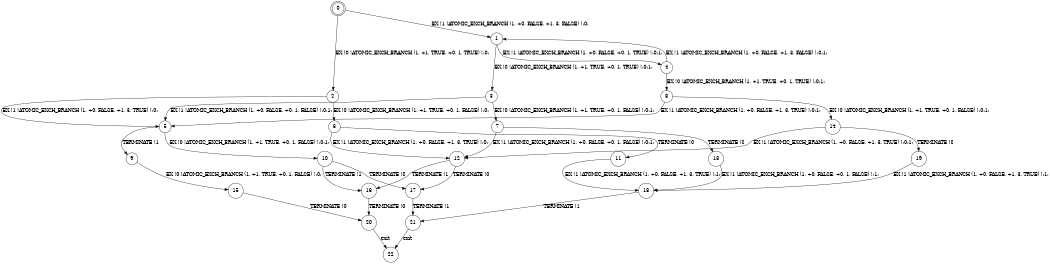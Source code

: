 digraph BCG {
size = "7, 10.5";
center = TRUE;
node [shape = circle];
0 [peripheries = 2];
0 -> 1 [label = "EX !1 !ATOMIC_EXCH_BRANCH (1, +0, FALSE, +1, 3, FALSE) !:0:"];
0 -> 2 [label = "EX !0 !ATOMIC_EXCH_BRANCH (1, +1, TRUE, +0, 1, TRUE) !:0:"];
1 -> 3 [label = "EX !0 !ATOMIC_EXCH_BRANCH (1, +1, TRUE, +0, 1, TRUE) !:0:1:"];
1 -> 4 [label = "EX !1 !ATOMIC_EXCH_BRANCH (1, +0, FALSE, +0, 1, TRUE) !:0:1:"];
2 -> 5 [label = "EX !1 !ATOMIC_EXCH_BRANCH (1, +0, FALSE, +1, 3, TRUE) !:0:"];
2 -> 6 [label = "EX !0 !ATOMIC_EXCH_BRANCH (1, +1, TRUE, +0, 1, FALSE) !:0:"];
3 -> 5 [label = "EX !1 !ATOMIC_EXCH_BRANCH (1, +0, FALSE, +0, 1, FALSE) !:0:1:"];
3 -> 7 [label = "EX !0 !ATOMIC_EXCH_BRANCH (1, +1, TRUE, +0, 1, FALSE) !:0:1:"];
4 -> 8 [label = "EX !0 !ATOMIC_EXCH_BRANCH (1, +1, TRUE, +0, 1, TRUE) !:0:1:"];
4 -> 1 [label = "EX !1 !ATOMIC_EXCH_BRANCH (1, +0, FALSE, +1, 3, FALSE) !:0:1:"];
5 -> 9 [label = "TERMINATE !1"];
5 -> 10 [label = "EX !0 !ATOMIC_EXCH_BRANCH (1, +1, TRUE, +0, 1, FALSE) !:0:1:"];
6 -> 11 [label = "TERMINATE !0"];
6 -> 12 [label = "EX !1 !ATOMIC_EXCH_BRANCH (1, +0, FALSE, +1, 3, TRUE) !:0:"];
7 -> 13 [label = "TERMINATE !0"];
7 -> 12 [label = "EX !1 !ATOMIC_EXCH_BRANCH (1, +0, FALSE, +0, 1, FALSE) !:0:1:"];
8 -> 5 [label = "EX !1 !ATOMIC_EXCH_BRANCH (1, +0, FALSE, +1, 3, TRUE) !:0:1:"];
8 -> 14 [label = "EX !0 !ATOMIC_EXCH_BRANCH (1, +1, TRUE, +0, 1, FALSE) !:0:1:"];
9 -> 15 [label = "EX !0 !ATOMIC_EXCH_BRANCH (1, +1, TRUE, +0, 1, FALSE) !:0:"];
10 -> 16 [label = "TERMINATE !1"];
10 -> 17 [label = "TERMINATE !0"];
11 -> 18 [label = "EX !1 !ATOMIC_EXCH_BRANCH (1, +0, FALSE, +1, 3, TRUE) !:1:"];
12 -> 16 [label = "TERMINATE !1"];
12 -> 17 [label = "TERMINATE !0"];
13 -> 18 [label = "EX !1 !ATOMIC_EXCH_BRANCH (1, +0, FALSE, +0, 1, FALSE) !:1:"];
14 -> 19 [label = "TERMINATE !0"];
14 -> 12 [label = "EX !1 !ATOMIC_EXCH_BRANCH (1, +0, FALSE, +1, 3, TRUE) !:0:1:"];
15 -> 20 [label = "TERMINATE !0"];
16 -> 20 [label = "TERMINATE !0"];
17 -> 21 [label = "TERMINATE !1"];
18 -> 21 [label = "TERMINATE !1"];
19 -> 18 [label = "EX !1 !ATOMIC_EXCH_BRANCH (1, +0, FALSE, +1, 3, TRUE) !:1:"];
20 -> 22 [label = "exit"];
21 -> 22 [label = "exit"];
}
